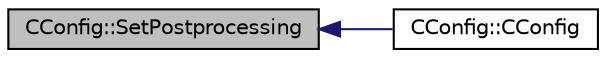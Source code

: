 digraph "CConfig::SetPostprocessing"
{
  edge [fontname="Helvetica",fontsize="10",labelfontname="Helvetica",labelfontsize="10"];
  node [fontname="Helvetica",fontsize="10",shape=record];
  rankdir="LR";
  Node15288 [label="CConfig::SetPostprocessing",height=0.2,width=0.4,color="black", fillcolor="grey75", style="filled", fontcolor="black"];
  Node15288 -> Node15289 [dir="back",color="midnightblue",fontsize="10",style="solid",fontname="Helvetica"];
  Node15289 [label="CConfig::CConfig",height=0.2,width=0.4,color="black", fillcolor="white", style="filled",URL="$class_c_config.html#a3298c6c9512a61554a459c5988b9e97a",tooltip="Constructor of the class which reads the input file. "];
}
